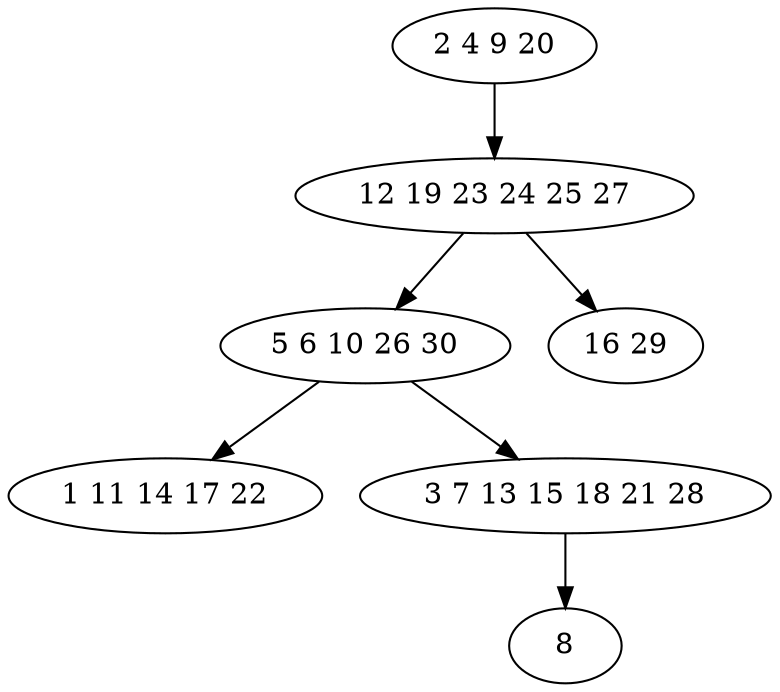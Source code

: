 digraph true_tree {
	"0" -> "1"
	"1" -> "2"
	"2" -> "3"
	"2" -> "4"
	"4" -> "5"
	"1" -> "6"
	"0" [label="2 4 9 20"];
	"1" [label="12 19 23 24 25 27"];
	"2" [label="5 6 10 26 30"];
	"3" [label="1 11 14 17 22"];
	"4" [label="3 7 13 15 18 21 28"];
	"5" [label="8"];
	"6" [label="16 29"];
}
